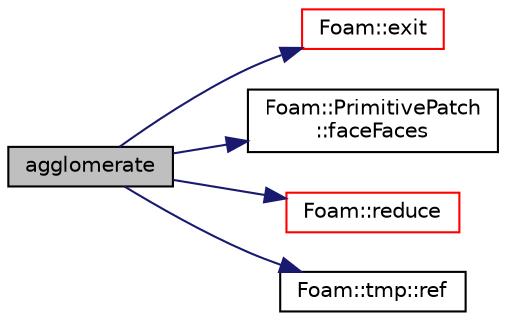 digraph "agglomerate"
{
  bgcolor="transparent";
  edge [fontname="Helvetica",fontsize="10",labelfontname="Helvetica",labelfontsize="10"];
  node [fontname="Helvetica",fontsize="10",shape=record];
  rankdir="LR";
  Node69 [label="agglomerate",height=0.2,width=0.4,color="black", fillcolor="grey75", style="filled", fontcolor="black"];
  Node69 -> Node70 [color="midnightblue",fontsize="10",style="solid",fontname="Helvetica"];
  Node70 [label="Foam::exit",height=0.2,width=0.4,color="red",URL="$a21851.html#a06ca7250d8e89caf05243ec094843642"];
  Node69 -> Node119 [color="midnightblue",fontsize="10",style="solid",fontname="Helvetica"];
  Node119 [label="Foam::PrimitivePatch\l::faceFaces",height=0.2,width=0.4,color="black",URL="$a28693.html#abd7a81405cdb7d3f6498da071746eb07",tooltip="Return face-face addressing. "];
  Node69 -> Node120 [color="midnightblue",fontsize="10",style="solid",fontname="Helvetica"];
  Node120 [label="Foam::reduce",height=0.2,width=0.4,color="red",URL="$a21851.html#a7ffd6af4acc2eb9ba72ee296b5ecda23"];
  Node69 -> Node130 [color="midnightblue",fontsize="10",style="solid",fontname="Helvetica"];
  Node130 [label="Foam::tmp::ref",height=0.2,width=0.4,color="black",URL="$a27077.html#aeaf81e641282874cef07f5b808efc83b",tooltip="Return non-const reference or generate a fatal error. "];
}
